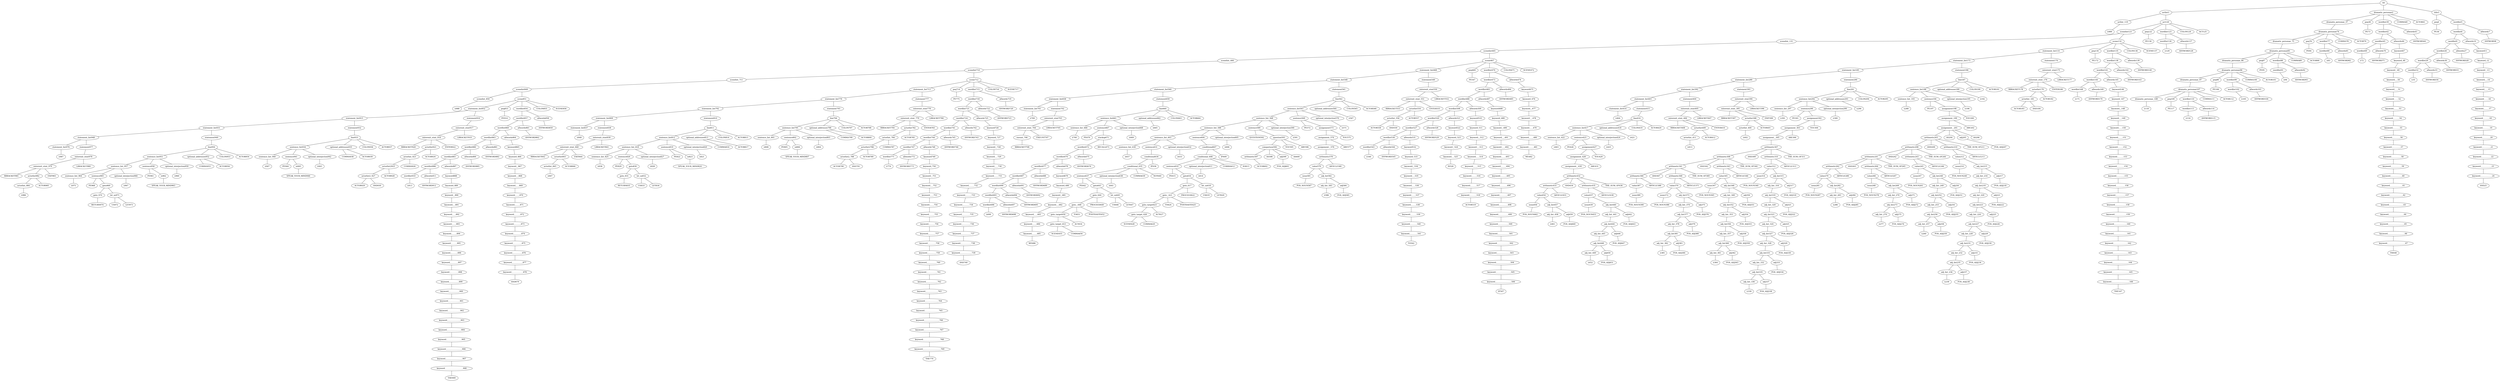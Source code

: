 strict graph {
	S0 -- actlist1
	S0 -- dramatis_personae2
	S0 -- title3

	title3 -- peq4
	title3 -- wordlist5

	wordlist5 -- wordlist6
	wordlist5 -- allwords7

	allwords7 -- ANYWORD8


	wordlist6 -- wordlist9
	wordlist6 -- allwords10

	allwords10 -- keyword11

	keyword11 -- keyword_12

	keyword_12 -- keyword__13

	keyword__13 -- keyword___14

	keyword___14 -- keyword____15

	keyword____15 -- keyword_____16

	keyword_____16 -- keyword______17

	keyword______17 -- keyword_______18

	keyword_______18 -- keyword________19

	keyword________19 -- keyword_________20

	keyword_________20 -- keyword__________21

	keyword__________21 -- keyword___________22

	keyword___________22 -- keyword____________23

	keyword____________23 -- keyword_____________24

	keyword_____________24 -- AND25


	wordlist9 -- wordlist26
	wordlist9 -- allwords27

	allwords27 -- ANYWORD28


	wordlist26 -- wordlist29
	wordlist26 -- allwords30

	allwords30 -- ANYWORD31


	wordlist29 -- wordlist32
	wordlist29 -- allwords33

	allwords33 -- ANYWORD34


	wordlist32 -- λ35

	peq4 -- PE36


	dramatis_personae2 -- dramatis_personae_37
	dramatis_personae2 -- peq38
	dramatis_personae2 -- wordlist39
	dramatis_personae2 -- COMMA40
	dramatis_personae2 -- ACTOR41



	wordlist39 -- wordlist42
	wordlist39 -- allwords43

	allwords43 -- ANYWORD44


	wordlist42 -- wordlist45
	wordlist42 -- allwords46

	allwords46 -- keyword47

	keyword47 -- keyword_48

	keyword_48 -- keyword__49

	keyword__49 -- keyword___50

	keyword___50 -- keyword____51

	keyword____51 -- keyword_____52

	keyword_____52 -- keyword______53

	keyword______53 -- keyword_______54

	keyword_______54 -- keyword________55

	keyword________55 -- keyword_________56

	keyword_________56 -- keyword__________57

	keyword__________57 -- keyword___________58

	keyword___________58 -- keyword____________59

	keyword____________59 -- keyword_____________60

	keyword_____________60 -- keyword______________61

	keyword______________61 -- keyword_______________62

	keyword_______________62 -- keyword________________63

	keyword________________63 -- keyword_________________64

	keyword_________________64 -- keyword__________________65

	keyword__________________65 -- keyword___________________66

	keyword___________________66 -- keyword____________________67

	keyword____________________67 -- THE68


	wordlist45 -- wordlist69
	wordlist45 -- allwords70

	allwords70 -- ANYWORD71


	wordlist69 -- λ72

	peq38 -- PE73


	dramatis_personae_37 -- dramatis_personae74

	dramatis_personae74 -- dramatis_personae_75
	dramatis_personae74 -- peq76
	dramatis_personae74 -- wordlist77
	dramatis_personae74 -- COMMA78
	dramatis_personae74 -- ACTOR79



	wordlist77 -- wordlist80
	wordlist77 -- allwords81

	allwords81 -- ANYWORD82


	wordlist80 -- λ83

	peq76 -- PE84


	dramatis_personae_75 -- dramatis_personae85

	dramatis_personae85 -- dramatis_personae_86
	dramatis_personae85 -- peq87
	dramatis_personae85 -- wordlist88
	dramatis_personae85 -- COMMA89
	dramatis_personae85 -- ACTOR90



	wordlist88 -- wordlist91
	wordlist88 -- allwords92

	allwords92 -- ANYWORD93


	wordlist91 -- λ94

	peq87 -- PE95


	dramatis_personae_86 -- dramatis_personae96

	dramatis_personae96 -- dramatis_personae_97
	dramatis_personae96 -- peq98
	dramatis_personae96 -- wordlist99
	dramatis_personae96 -- COMMA100
	dramatis_personae96 -- ACTOR101



	wordlist99 -- wordlist102
	wordlist99 -- allwords103

	allwords103 -- ANYWORD104


	wordlist102 -- λ105

	peq98 -- PE106


	dramatis_personae_97 -- dramatis_personae107

	dramatis_personae107 -- dramatis_personae_108
	dramatis_personae107 -- peq109
	dramatis_personae107 -- wordlist110
	dramatis_personae107 -- COMMA111
	dramatis_personae107 -- ACTOR112



	wordlist110 -- wordlist113
	wordlist110 -- allwords114

	allwords114 -- ANYWORD115


	wordlist113 -- λ116

	peq109 -- PE117


	dramatis_personae_108 -- λ118

	actlist1 -- actlist_119
	actlist1 -- act120

	act120 -- scenelist121
	act120 -- peq122
	act120 -- wordlist123
	act120 -- COLON124
	act120 -- ACT125



	wordlist123 -- wordlist126
	wordlist123 -- allwords127

	allwords127 -- ANYWORD128


	wordlist126 -- λ129

	peq122 -- PE130


	scenelist121 -- scenelist_131
	scenelist121 -- scene132

	scene132 -- statement_list133
	scene132 -- peq134
	scene132 -- wordlist135
	scene132 -- COLON136
	scene132 -- SCENE137



	wordlist135 -- wordlist138
	wordlist135 -- allwords139

	allwords139 -- ANYWORD140


	wordlist138 -- wordlist141
	wordlist138 -- allwords142

	allwords142 -- ANYWORD143


	wordlist141 -- wordlist144
	wordlist141 -- allwords145

	allwords145 -- keyword146

	keyword146 -- keyword_147

	keyword_147 -- keyword__148

	keyword__148 -- keyword___149

	keyword___149 -- keyword____150

	keyword____150 -- keyword_____151

	keyword_____151 -- keyword______152

	keyword______152 -- keyword_______153

	keyword_______153 -- keyword________154

	keyword________154 -- keyword_________155

	keyword_________155 -- keyword__________156

	keyword__________156 -- keyword___________157

	keyword___________157 -- keyword____________158

	keyword____________158 -- keyword_____________159

	keyword_____________159 -- keyword______________160

	keyword______________160 -- keyword_______________161

	keyword_______________161 -- keyword________________162

	keyword________________162 -- keyword_________________163

	keyword_________________163 -- keyword__________________164

	keyword__________________164 -- keyword___________________165

	keyword___________________165 -- keyword____________________166

	keyword____________________166 -- THE167


	wordlist144 -- wordlist168
	wordlist144 -- allwords169

	allwords169 -- ANYWORD170


	wordlist168 -- λ171

	peq134 -- PE172


	statement_list133 -- statement_list173
	statement_list133 -- statement174

	statement174 -- enterexit_stmt175

	enterexit_stmt175 -- enterexit_stmt_176
	enterexit_stmt175 -- LBRACKET177


	enterexit_stmt_176 -- RBRACKET178
	enterexit_stmt_176 -- actorlist179
	enterexit_stmt_176 -- ENTER180


	actorlist179 -- actorlist_181
	actorlist179 -- ACTOR182


	actorlist_181 -- ACTOR183
	actorlist_181 -- AND184




	statement_list173 -- statement_list185
	statement_list173 -- statement186

	statement186 -- line187

	line187 -- sentence_list188
	line187 -- optional_addressee189
	line187 -- COLON190
	line187 -- ACTOR191



	optional_addressee189 -- λ192

	sentence_list188 -- sentence_list_193
	sentence_list188 -- sentence194
	sentence_list188 -- optional_interjection195

	optional_interjection195 -- λ196

	sentence194 -- PE197
	sentence194 -- assignment198

	assignment198 -- assignment_199
	assignment198 -- YOU200


	assignment_199 -- assignment__201
	assignment_199 -- ARE202


	assignment__201 -- arithmetic203
	assignment__201 -- AS204
	assignment__201 -- adj205
	assignment__201 -- AS206


	adj205 -- POS_ADJ207



	arithmetic203 -- arithmetic208
	arithmetic203 -- AND209
	arithmetic203 -- arithmetic210
	arithmetic203 -- THE_SUM_OF211


	arithmetic210 -- value212
	arithmetic210 -- ARTICLE213


	value212 -- noun214
	value212 -- adj_list215

	adj_list215 -- adj_list_216
	adj_list215 -- adj217

	adj217 -- POS_ADJ218


	adj_list_216 -- adj_list219

	adj_list219 -- adj_list_220
	adj_list219 -- adj221

	adj221 -- POS_ADJ222


	adj_list_220 -- adj_list223

	adj_list223 -- adj_list_224
	adj_list223 -- adj225

	adj225 -- POS_ADJ226


	adj_list_224 -- adj_list227

	adj_list227 -- adj_list_228
	adj_list227 -- adj229

	adj229 -- POS_ADJ230


	adj_list_228 -- adj_list231

	adj_list231 -- adj_list_232
	adj_list231 -- adj233

	adj233 -- POS_ADJ234


	adj_list_232 -- adj_list235

	adj_list235 -- adj_list_236
	adj_list235 -- adj237

	adj237 -- POS_ADJ238


	adj_list_236 -- λ239

	noun214 -- POS_NOUN240



	arithmetic208 -- arithmetic241
	arithmetic208 -- AND242
	arithmetic208 -- arithmetic243
	arithmetic208 -- THE_SUM_OF244


	arithmetic243 -- value245
	arithmetic243 -- ARTICLE246


	value245 -- noun247
	value245 -- adj_list248

	adj_list248 -- adj_list_249
	adj_list248 -- adj250

	adj250 -- POS_ADJ251


	adj_list_249 -- adj_list252

	adj_list252 -- adj_list_253
	adj_list252 -- adj254

	adj254 -- POS_ADJ255


	adj_list_253 -- adj_list256

	adj_list256 -- adj_list_257
	adj_list256 -- adj258

	adj258 -- POS_ADJ259


	adj_list_257 -- λ260

	noun247 -- POS_NOUN261



	arithmetic241 -- arithmetic262
	arithmetic241 -- AND263
	arithmetic241 -- arithmetic264
	arithmetic241 -- THE_SUM_OF265


	arithmetic264 -- value266
	arithmetic264 -- ARTICLE267


	value266 -- noun268
	value266 -- adj_list269

	adj_list269 -- adj_list_270
	adj_list269 -- adj271

	adj271 -- POS_ADJ272


	adj_list_270 -- adj_list273

	adj_list273 -- adj_list_274
	adj_list273 -- adj275

	adj275 -- POS_ADJ276


	adj_list_274 -- λ277

	noun268 -- POS_NOUN278



	arithmetic262 -- value279
	arithmetic262 -- ARTICLE280


	value279 -- noun281
	value279 -- adj_list282

	adj_list282 -- adj_list_283
	adj_list282 -- adj284

	adj284 -- POS_ADJ285


	adj_list_283 -- λ286

	noun281 -- POS_NOUN287



	sentence_list_193 -- λ288

	statement_list185 -- statement_list289
	statement_list185 -- statement290

	statement290 -- line291

	line291 -- sentence_list292
	line291 -- optional_addressee293
	line291 -- COLON294
	line291 -- ACTOR295



	optional_addressee293 -- λ296

	sentence_list292 -- sentence_list_297
	sentence_list292 -- sentence298
	sentence_list292 -- optional_interjection299

	optional_interjection299 -- λ300

	sentence298 -- PE301
	sentence298 -- assignment302

	assignment302 -- assignment_303
	assignment302 -- YOU304


	assignment_303 -- assignment__305
	assignment_303 -- ARE306


	assignment__305 -- arithmetic307

	arithmetic307 -- arithmetic308
	arithmetic307 -- AND309
	arithmetic307 -- arithmetic310
	arithmetic307 -- THE_SUM_OF311


	arithmetic310 -- value312
	arithmetic310 -- ARTICLE313


	value312 -- noun314
	value312 -- adj_list315

	adj_list315 -- adj_list_316
	adj_list315 -- adj317

	adj317 -- POS_ADJ318


	adj_list_316 -- adj_list319

	adj_list319 -- adj_list_320
	adj_list319 -- adj321

	adj321 -- POS_ADJ322


	adj_list_320 -- adj_list323

	adj_list323 -- adj_list_324
	adj_list323 -- adj325

	adj325 -- POS_ADJ326


	adj_list_324 -- adj_list327

	adj_list327 -- adj_list_328
	adj_list327 -- adj329

	adj329 -- POS_ADJ330


	adj_list_328 -- adj_list331

	adj_list331 -- adj_list_332
	adj_list331 -- adj333

	adj333 -- POS_ADJ334


	adj_list_332 -- adj_list335

	adj_list335 -- adj_list_336
	adj_list335 -- adj337

	adj337 -- POS_ADJ338


	adj_list_336 -- λ339

	noun314 -- POS_NOUN340



	arithmetic308 -- arithmetic341
	arithmetic308 -- AND342
	arithmetic308 -- arithmetic343
	arithmetic308 -- THE_SUM_OF344


	arithmetic343 -- value345
	arithmetic343 -- ARTICLE346


	value345 -- noun347
	value345 -- adj_list348

	adj_list348 -- adj_list_349
	adj_list348 -- adj350

	adj350 -- POS_ADJ351


	adj_list_349 -- adj_list352

	adj_list352 -- adj_list_353
	adj_list352 -- adj354

	adj354 -- POS_ADJ355


	adj_list_353 -- adj_list356

	adj_list356 -- adj_list_357
	adj_list356 -- adj358

	adj358 -- POS_ADJ359


	adj_list_357 -- adj_list360

	adj_list360 -- adj_list_361
	adj_list360 -- adj362

	adj362 -- POS_ADJ363


	adj_list_361 -- λ364

	noun347 -- POS_NOUN365



	arithmetic341 -- arithmetic366
	arithmetic341 -- AND367
	arithmetic341 -- arithmetic368
	arithmetic341 -- THE_SUM_OF369


	arithmetic368 -- value370
	arithmetic368 -- ARTICLE371


	value370 -- noun372
	value370 -- adj_list373

	adj_list373 -- adj_list_374
	adj_list373 -- adj375

	adj375 -- POS_ADJ376


	adj_list_374 -- adj_list377

	adj_list377 -- adj_list_378
	adj_list377 -- adj379

	adj379 -- POS_ADJ380


	adj_list_378 -- adj_list381

	adj_list381 -- adj_list_382
	adj_list381 -- adj383

	adj383 -- POS_ADJ384


	adj_list_382 -- λ385

	noun372 -- POS_NOUN386



	arithmetic366 -- value387
	arithmetic366 -- ARTICLE388


	value387 -- noun389

	noun389 -- POS_NOUN390



	sentence_list_297 -- λ391

	statement_list289 -- statement_list392
	statement_list289 -- statement393

	statement393 -- enterexit_stmt394

	enterexit_stmt394 -- enterexit_stmt_395
	enterexit_stmt394 -- LBRACKET396


	enterexit_stmt_395 -- RBRACKET397
	enterexit_stmt_395 -- actorlist398
	enterexit_stmt_395 -- EXIT399


	actorlist398 -- actorlist_400
	actorlist398 -- ACTOR401


	actorlist_400 -- λ402


	statement_list392 -- statement_list403
	statement_list392 -- statement404

	statement404 -- enterexit_stmt405

	enterexit_stmt405 -- enterexit_stmt_406
	enterexit_stmt405 -- LBRACKET407


	enterexit_stmt_406 -- RBRACKET408
	enterexit_stmt_406 -- actorlist409
	enterexit_stmt_406 -- ENTER410


	actorlist409 -- actorlist_411
	actorlist409 -- ACTOR412


	actorlist_411 -- λ413


	statement_list403 -- statement_list414
	statement_list403 -- statement415

	statement415 -- line416

	line416 -- sentence_list417
	line416 -- optional_addressee418
	line416 -- COLON419
	line416 -- ACTOR420



	optional_addressee418 -- λ421

	sentence_list417 -- sentence_list_422
	sentence_list417 -- sentence423
	sentence_list417 -- optional_interjection424

	optional_interjection424 -- λ425

	sentence423 -- PE426
	sentence423 -- assignment427

	assignment427 -- assignment_428
	assignment427 -- YOU429


	assignment_428 -- assignment__430
	assignment_428 -- ARE431


	assignment__430 -- arithmetic432

	arithmetic432 -- arithmetic433
	arithmetic432 -- AND434
	arithmetic432 -- arithmetic435
	arithmetic432 -- THE_SUM_OF436


	arithmetic435 -- value437
	arithmetic435 -- ARTICLE438


	value437 -- noun439
	value437 -- adj_list440

	adj_list440 -- adj_list_441
	adj_list440 -- adj442

	adj442 -- POS_ADJ443


	adj_list_441 -- adj_list444

	adj_list444 -- adj_list_445
	adj_list444 -- adj446

	adj446 -- POS_ADJ447


	adj_list_445 -- adj_list448

	adj_list448 -- adj_list_449
	adj_list448 -- adj450

	adj450 -- POS_ADJ451


	adj_list_449 -- λ452

	noun439 -- POS_NOUN453



	arithmetic433 -- value454
	arithmetic433 -- ARTICLE455


	value454 -- noun456
	value454 -- adj_list457

	adj_list457 -- adj_list_458
	adj_list457 -- adj459

	adj459 -- POS_ADJ460


	adj_list_458 -- λ461

	noun456 -- POS_NOUN462



	sentence_list_422 -- λ463

	statement_list414 -- λ464

	scenelist_131 -- scenelist465

	scenelist465 -- scenelist_466
	scenelist465 -- scene467

	scene467 -- statement_list468
	scene467 -- peq469
	scene467 -- wordlist470
	scene467 -- COLON471
	scene467 -- SCENE472



	wordlist470 -- wordlist473
	wordlist470 -- allwords474

	allwords474 -- keyword475

	keyword475 -- keyword_476

	keyword_476 -- keyword__477

	keyword__477 -- keyword___478

	keyword___478 -- keyword____479

	keyword____479 -- keyword_____480

	keyword_____480 -- keyword______481

	keyword______481 -- WE482


	wordlist473 -- wordlist483
	wordlist473 -- allwords484

	allwords484 -- ANYWORD485


	wordlist483 -- wordlist486
	wordlist483 -- allwords487

	allwords487 -- keyword488

	keyword488 -- keyword_489

	keyword_489 -- keyword__490

	keyword__490 -- keyword___491

	keyword___491 -- keyword____492

	keyword____492 -- keyword_____493

	keyword_____493 -- keyword______494

	keyword______494 -- keyword_______495

	keyword_______495 -- keyword________496

	keyword________496 -- keyword_________497

	keyword_________497 -- keyword__________498

	keyword__________498 -- keyword___________499

	keyword___________499 -- keyword____________500

	keyword____________500 -- keyword_____________501

	keyword_____________501 -- keyword______________502

	keyword______________502 -- keyword_______________503

	keyword_______________503 -- keyword________________504

	keyword________________504 -- keyword_________________505

	keyword_________________505 -- keyword__________________506

	keyword__________________506 -- IF507


	wordlist486 -- wordlist508
	wordlist486 -- allwords509

	allwords509 -- keyword510

	keyword510 -- keyword_511

	keyword_511 -- keyword__512

	keyword__512 -- keyword___513

	keyword___513 -- keyword____514

	keyword____514 -- keyword_____515

	keyword_____515 -- keyword______516

	keyword______516 -- keyword_______517

	keyword_______517 -- keyword________518

	keyword________518 -- ACTOR519


	wordlist508 -- wordlist520
	wordlist508 -- allwords521

	allwords521 -- keyword522

	keyword522 -- keyword_523

	keyword_523 -- keyword__524

	keyword__524 -- keyword___525

	keyword___525 -- IS526


	wordlist520 -- wordlist527
	wordlist520 -- allwords528

	allwords528 -- ANYWORD529


	wordlist527 -- wordlist530
	wordlist527 -- allwords531

	allwords531 -- keyword532

	keyword532 -- keyword_533

	keyword_533 -- keyword__534

	keyword__534 -- keyword___535

	keyword___535 -- keyword____536

	keyword____536 -- keyword_____537

	keyword_____537 -- keyword______538

	keyword______538 -- keyword_______539

	keyword_______539 -- keyword________540

	keyword________540 -- keyword_________541

	keyword_________541 -- TO542


	wordlist530 -- wordlist543
	wordlist530 -- allwords544

	allwords544 -- ANYWORD545


	wordlist543 -- λ546

	peq469 -- PE547


	statement_list468 -- statement_list548
	statement_list468 -- statement549

	statement549 -- enterexit_stmt550

	enterexit_stmt550 -- enterexit_stmt_551
	enterexit_stmt550 -- LBRACKET552


	enterexit_stmt_551 -- RBRACKET553
	enterexit_stmt_551 -- actorlist554
	enterexit_stmt_551 -- ENTER555


	actorlist554 -- actorlist_556
	actorlist554 -- ACTOR557


	actorlist_556 -- ACTOR558
	actorlist_556 -- AND559




	statement_list548 -- statement_list560
	statement_list548 -- statement561

	statement561 -- line562

	line562 -- sentence_list563
	line562 -- optional_addressee564
	line562 -- COLON565
	line562 -- ACTOR566



	optional_addressee564 -- λ567

	sentence_list563 -- sentence_list_568
	sentence_list563 -- sentence569
	sentence_list563 -- optional_interjection570

	optional_interjection570 -- λ571

	sentence569 -- PE572
	sentence569 -- assignment573

	assignment573 -- assignment_574
	assignment573 -- YOU575


	assignment_574 -- assignment__576
	assignment_574 -- ARE577


	assignment__576 -- arithmetic578

	arithmetic578 -- value579
	arithmetic578 -- ARTICLE580


	value579 -- noun581
	value579 -- adj_list582

	adj_list582 -- adj_list_583
	adj_list582 -- adj584

	adj584 -- POS_ADJ585


	adj_list_583 -- λ586

	noun581 -- POS_NOUN587



	sentence_list_568 -- sentence_list_588
	sentence_list_568 -- sentence589
	sentence_list_568 -- optional_interjection590

	optional_interjection590 -- λ591

	sentence589 -- QUESTION592
	sentence589 -- question593

	question593 -- comparison594
	question593 -- YOU595
	question593 -- ARE596



	comparison594 -- arithmetic597
	comparison594 -- AS598
	comparison594 -- adj599
	comparison594 -- AS600


	adj599 -- POS_ADJ601



	arithmetic597 -- ACTOR602



	sentence_list_588 -- sentence_list_603
	sentence_list_588 -- sentence604
	sentence_list_588 -- optional_interjection605

	optional_interjection605 -- λ606

	sentence604 -- conditional607

	conditional607 -- conditional_608
	conditional607 -- IF609


	conditional_608 -- sentence610
	conditional_608 -- optional_interjection611
	conditional_608 -- COMMA612
	conditional_608 -- SO613



	optional_interjection611 -- λ614

	sentence610 -- PE615
	sentence610 -- goto616

	goto616 -- goto_617
	goto616 -- let_us618

	let_us618 -- US619
	let_us618 -- LET620



	goto_617 -- goto__621
	goto_617 -- PROCEED622


	goto__621 -- goto_target623
	goto__621 -- TO624
	goto__621 -- POSTHASTE625



	goto_target623 -- goto_target_626
	goto_target623 -- ACT627


	goto_target_626 -- SCENE628
	goto_target_626 -- COMMA629




	sentence_list_603 -- sentence_list_630
	sentence_list_603 -- sentence631
	sentence_list_603 -- optional_interjection632

	optional_interjection632 -- λ633

	sentence631 -- conditional634

	conditional634 -- conditional_635
	conditional634 -- IF636


	conditional_635 -- sentence637
	conditional_635 -- optional_interjection638
	conditional_635 -- COMMA639
	conditional_635 -- NOT640



	optional_interjection638 -- λ641

	sentence637 -- PE642
	sentence637 -- goto643

	goto643 -- goto_644
	goto643 -- let_us645

	let_us645 -- US646
	let_us645 -- LET647



	goto_644 -- goto__648
	goto_644 -- PROCEED649


	goto__648 -- goto_target650
	goto__648 -- TO651
	goto__648 -- POSTHASTE652



	goto_target650 -- goto_target_653
	goto_target650 -- ACT654


	goto_target_653 -- SCENE655
	goto_target_653 -- COMMA656




	sentence_list_630 -- λ657

	statement_list560 -- statement_list658
	statement_list560 -- statement659

	statement659 -- line660

	line660 -- sentence_list661
	line660 -- optional_addressee662
	line660 -- COLON663
	line660 -- ACTOR664



	optional_addressee662 -- λ665

	sentence_list661 -- sentence_list_666
	sentence_list661 -- sentence667
	sentence_list661 -- optional_interjection668

	optional_interjection668 -- λ669

	sentence667 -- PE670
	sentence667 -- stackop671

	stackop671 -- wordlist672
	stackop671 -- RECALL673


	wordlist672 -- wordlist674
	wordlist672 -- allwords675

	allwords675 -- ANYWORD676


	wordlist674 -- wordlist677
	wordlist674 -- allwords678

	allwords678 -- keyword679

	keyword679 -- keyword_680

	keyword_680 -- keyword__681

	keyword__681 -- keyword___682

	keyword___682 -- keyword____683

	keyword____683 -- keyword_____684

	keyword_____684 -- keyword______685

	keyword______685 -- WE686


	wordlist677 -- wordlist687
	wordlist677 -- allwords688

	allwords688 -- ANYWORD689


	wordlist687 -- wordlist690
	wordlist687 -- allwords691

	allwords691 -- ANYWORD692


	wordlist690 -- wordlist693
	wordlist690 -- allwords694

	allwords694 -- ANYWORD695


	wordlist693 -- wordlist696
	wordlist693 -- allwords697

	allwords697 -- ANYWORD698


	wordlist696 -- λ699


	sentence_list_666 -- λ700

	statement_list658 -- statement_list701
	statement_list658 -- statement702

	statement702 -- enterexit_stmt703

	enterexit_stmt703 -- enterexit_stmt_704
	enterexit_stmt703 -- LBRACKET705


	enterexit_stmt_704 -- exeunt_706
	enterexit_stmt_704 -- EXEUNT707


	exeunt_706 -- RBRACKET708


	statement_list701 -- λ709

	scenelist_466 -- scenelist710

	scenelist710 -- scenelist_711
	scenelist710 -- scene712

	scene712 -- statement_list713
	scene712 -- peq714
	scene712 -- wordlist715
	scene712 -- COLON716
	scene712 -- SCENE717



	wordlist715 -- wordlist718
	wordlist715 -- allwords719

	allwords719 -- ANYWORD720


	wordlist718 -- wordlist721
	wordlist718 -- allwords722

	allwords722 -- ANYWORD723


	wordlist721 -- wordlist724
	wordlist721 -- allwords725

	allwords725 -- keyword726

	keyword726 -- keyword_727

	keyword_727 -- keyword__728

	keyword__728 -- keyword___729

	keyword___729 -- keyword____730

	keyword____730 -- keyword_____731

	keyword_____731 -- keyword______732

	keyword______732 -- keyword_______733

	keyword_______733 -- keyword________734

	keyword________734 -- keyword_________735

	keyword_________735 -- keyword__________736

	keyword__________736 -- keyword___________737

	keyword___________737 -- keyword____________738

	keyword____________738 -- keyword_____________739

	keyword_____________739 -- AND740


	wordlist724 -- wordlist741
	wordlist724 -- allwords742

	allwords742 -- ANYWORD743


	wordlist741 -- wordlist744
	wordlist741 -- allwords745

	allwords745 -- ANYWORD746


	wordlist744 -- wordlist747
	wordlist744 -- allwords748

	allwords748 -- keyword749

	keyword749 -- keyword_750

	keyword_750 -- keyword__751

	keyword__751 -- keyword___752

	keyword___752 -- keyword____753

	keyword____753 -- keyword_____754

	keyword_____754 -- keyword______755

	keyword______755 -- keyword_______756

	keyword_______756 -- keyword________757

	keyword________757 -- keyword_________758

	keyword_________758 -- keyword__________759

	keyword__________759 -- keyword___________760

	keyword___________760 -- keyword____________761

	keyword____________761 -- keyword_____________762

	keyword_____________762 -- keyword______________763

	keyword______________763 -- keyword_______________764

	keyword_______________764 -- keyword________________765

	keyword________________765 -- keyword_________________766

	keyword_________________766 -- keyword__________________767

	keyword__________________767 -- keyword___________________768

	keyword___________________768 -- keyword____________________769

	keyword____________________769 -- THE770


	wordlist747 -- wordlist771
	wordlist747 -- allwords772

	allwords772 -- ANYWORD773


	wordlist771 -- λ774

	peq714 -- PE775


	statement_list713 -- statement_list776
	statement_list713 -- statement777

	statement777 -- enterexit_stmt778

	enterexit_stmt778 -- enterexit_stmt_779
	enterexit_stmt778 -- LBRACKET780


	enterexit_stmt_779 -- RBRACKET781
	enterexit_stmt_779 -- actorlist782
	enterexit_stmt_779 -- ENTER783


	actorlist782 -- actorlist_784
	actorlist782 -- ACTOR785


	actorlist_784 -- actorlist2786
	actorlist_784 -- COMMA787


	actorlist2786 -- actorlist2_788
	actorlist2786 -- ACTOR789


	actorlist2_788 -- ACTOR790
	actorlist2_788 -- AND791




	statement_list776 -- statement_list792
	statement_list776 -- statement793

	statement793 -- line794

	line794 -- sentence_list795
	line794 -- optional_addressee796
	line794 -- COLON797
	line794 -- ACTOR798



	optional_addressee796 -- COMMA799
	optional_addressee796 -- ACTOR800



	sentence_list795 -- sentence_list_801
	sentence_list795 -- sentence802
	sentence_list795 -- optional_interjection803

	optional_interjection803 -- λ804

	sentence802 -- PE805
	sentence802 -- io806

	io806 -- SPEAK_YOUR_MIND807



	sentence_list_801 -- λ808

	statement_list792 -- statement_list809
	statement_list792 -- statement810

	statement810 -- line811

	line811 -- sentence_list812
	line811 -- optional_addressee813
	line811 -- COLON814
	line811 -- ACTOR815



	optional_addressee813 -- COMMA816
	optional_addressee813 -- ACTOR817



	sentence_list812 -- sentence_list_818
	sentence_list812 -- sentence819
	sentence_list812 -- optional_interjection820

	optional_interjection820 -- λ821

	sentence819 -- PE822
	sentence819 -- io823

	io823 -- SPEAK_YOUR_MIND824



	sentence_list_818 -- sentence_list_825
	sentence_list_818 -- sentence826
	sentence_list_818 -- optional_interjection827

	optional_interjection827 -- λ828

	sentence826 -- PE829
	sentence826 -- goto830

	goto830 -- goto_831
	goto830 -- let_us832

	let_us832 -- US833
	let_us832 -- LET834



	goto_831 -- RETURN835



	sentence_list_825 -- λ836

	statement_list809 -- statement_list837
	statement_list809 -- statement838

	statement838 -- enterexit_stmt839

	enterexit_stmt839 -- enterexit_stmt_840
	enterexit_stmt839 -- LBRACKET841


	enterexit_stmt_840 -- RBRACKET842
	enterexit_stmt_840 -- actorlist843
	enterexit_stmt_840 -- EXIT844


	actorlist843 -- actorlist_845
	actorlist843 -- ACTOR846


	actorlist_845 -- λ847


	statement_list837 -- λ848

	scenelist_711 -- scenelist849

	scenelist849 -- scenelist_850
	scenelist849 -- scene851

	scene851 -- statement_list852
	scene851 -- peq853
	scene851 -- wordlist854
	scene851 -- COLON855
	scene851 -- SCENE856



	wordlist854 -- wordlist857
	wordlist854 -- allwords858

	allwords858 -- ANYWORD859


	wordlist857 -- wordlist860
	wordlist857 -- allwords861

	allwords861 -- ANYWORD862


	wordlist860 -- wordlist863
	wordlist860 -- allwords864

	allwords864 -- keyword865

	keyword865 -- keyword_866

	keyword_866 -- keyword__867

	keyword__867 -- keyword___868

	keyword___868 -- keyword____869

	keyword____869 -- keyword_____870

	keyword_____870 -- keyword______871

	keyword______871 -- keyword_______872

	keyword_______872 -- keyword________873

	keyword________873 -- keyword_________874

	keyword_________874 -- keyword__________875

	keyword__________875 -- keyword___________876

	keyword___________876 -- keyword____________877

	keyword____________877 -- keyword_____________878

	keyword_____________878 -- AND879


	wordlist863 -- wordlist880
	wordlist863 -- allwords881

	allwords881 -- ANYWORD882


	wordlist880 -- wordlist883
	wordlist880 -- allwords884

	allwords884 -- ANYWORD885


	wordlist883 -- wordlist886
	wordlist883 -- allwords887

	allwords887 -- keyword888

	keyword888 -- keyword_889

	keyword_889 -- keyword__890

	keyword__890 -- keyword___891

	keyword___891 -- keyword____892

	keyword____892 -- keyword_____893

	keyword_____893 -- keyword______894

	keyword______894 -- keyword_______895

	keyword_______895 -- keyword________896

	keyword________896 -- keyword_________897

	keyword_________897 -- keyword__________898

	keyword__________898 -- keyword___________899

	keyword___________899 -- keyword____________900

	keyword____________900 -- keyword_____________901

	keyword_____________901 -- keyword______________902

	keyword______________902 -- keyword_______________903

	keyword_______________903 -- keyword________________904

	keyword________________904 -- keyword_________________905

	keyword_________________905 -- keyword__________________906

	keyword__________________906 -- keyword___________________907

	keyword___________________907 -- keyword____________________908

	keyword____________________908 -- THE909


	wordlist886 -- wordlist910
	wordlist886 -- allwords911

	allwords911 -- ANYWORD912


	wordlist910 -- λ913

	peq853 -- PE914


	statement_list852 -- statement_list915
	statement_list852 -- statement916

	statement916 -- enterexit_stmt917

	enterexit_stmt917 -- enterexit_stmt_918
	enterexit_stmt917 -- LBRACKET919


	enterexit_stmt_918 -- RBRACKET920
	enterexit_stmt_918 -- actorlist921
	enterexit_stmt_918 -- ENTER922


	actorlist921 -- actorlist_923
	actorlist921 -- ACTOR924


	actorlist_923 -- actorlist2925
	actorlist_923 -- COMMA926


	actorlist2925 -- actorlist2_927
	actorlist2925 -- ACTOR928


	actorlist2_927 -- ACTOR929
	actorlist2_927 -- AND930




	statement_list915 -- statement_list931
	statement_list915 -- statement932

	statement932 -- line933

	line933 -- sentence_list934
	line933 -- optional_addressee935
	line933 -- COLON936
	line933 -- ACTOR937



	optional_addressee935 -- COMMA938
	optional_addressee935 -- ACTOR939



	sentence_list934 -- sentence_list_940
	sentence_list934 -- sentence941
	sentence_list934 -- optional_interjection942

	optional_interjection942 -- λ943

	sentence941 -- PE944
	sentence941 -- io945

	io945 -- SPEAK_YOUR_MIND946



	sentence_list_940 -- λ947

	statement_list931 -- statement_list948
	statement_list931 -- statement949

	statement949 -- line950

	line950 -- sentence_list951
	line950 -- optional_addressee952
	line950 -- COLON953
	line950 -- ACTOR954



	optional_addressee952 -- COMMA955
	optional_addressee952 -- ACTOR956



	sentence_list951 -- sentence_list_957
	sentence_list951 -- sentence958
	sentence_list951 -- optional_interjection959

	optional_interjection959 -- λ960

	sentence958 -- PE961
	sentence958 -- io962

	io962 -- SPEAK_YOUR_MIND963



	sentence_list_957 -- sentence_list_964
	sentence_list_957 -- sentence965
	sentence_list_957 -- optional_interjection966

	optional_interjection966 -- λ967

	sentence965 -- PE968
	sentence965 -- goto969

	goto969 -- goto_970
	goto969 -- let_us971

	let_us971 -- US972
	let_us971 -- LET973



	goto_970 -- RETURN974



	sentence_list_964 -- λ975

	statement_list948 -- statement_list976
	statement_list948 -- statement977

	statement977 -- enterexit_stmt978

	enterexit_stmt978 -- enterexit_stmt_979
	enterexit_stmt978 -- LBRACKET980


	enterexit_stmt_979 -- RBRACKET981
	enterexit_stmt_979 -- actorlist982
	enterexit_stmt_979 -- EXIT983


	actorlist982 -- actorlist_984
	actorlist982 -- ACTOR985


	actorlist_984 -- λ986


	statement_list976 -- λ987

	scenelist_850 -- λ988

	actlist_119 -- λ989


}